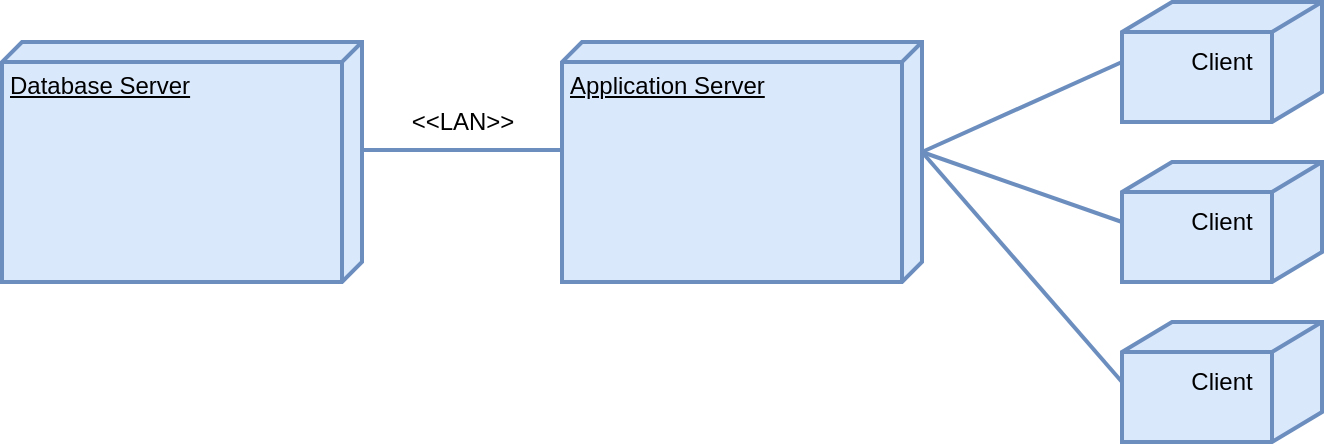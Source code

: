 <mxfile version="20.3.0" type="device"><diagram id="MNsg5C5NiEcyU-mz06tL" name="Trang-1"><mxGraphModel dx="946" dy="725" grid="1" gridSize="10" guides="1" tooltips="1" connect="1" arrows="1" fold="1" page="1" pageScale="1" pageWidth="827" pageHeight="1169" math="0" shadow="0"><root><mxCell id="0"/><mxCell id="1" parent="0"/><mxCell id="CshNaIHAoj0liqOCzXq7-1" value="Database Server" style="verticalAlign=top;align=left;spacingTop=8;spacingLeft=2;spacingRight=12;shape=cube;size=10;direction=south;fontStyle=4;html=1;fillColor=#dae8fc;strokeColor=#6c8ebf;strokeWidth=2;" vertex="1" parent="1"><mxGeometry x="80" y="200" width="180" height="120" as="geometry"/></mxCell><mxCell id="CshNaIHAoj0liqOCzXq7-2" value="Application Server" style="verticalAlign=top;align=left;spacingTop=8;spacingLeft=2;spacingRight=12;shape=cube;size=10;direction=south;fontStyle=4;html=1;fillColor=#dae8fc;strokeColor=#6c8ebf;strokeWidth=2;" vertex="1" parent="1"><mxGeometry x="360" y="200" width="180" height="120" as="geometry"/></mxCell><mxCell id="CshNaIHAoj0liqOCzXq7-3" value="" style="line;strokeWidth=2;fillColor=#dae8fc;align=left;verticalAlign=middle;spacingTop=-1;spacingLeft=3;spacingRight=3;rotatable=0;labelPosition=right;points=[];portConstraint=eastwest;strokeColor=#6c8ebf;" vertex="1" parent="1"><mxGeometry x="260" y="250" width="100" height="8" as="geometry"/></mxCell><mxCell id="CshNaIHAoj0liqOCzXq7-4" value="&amp;lt;&amp;lt;LAN&amp;gt;&amp;gt;" style="text;html=1;align=center;verticalAlign=middle;resizable=0;points=[];autosize=1;strokeWidth=2;" vertex="1" parent="1"><mxGeometry x="275" y="225" width="70" height="30" as="geometry"/></mxCell><mxCell id="CshNaIHAoj0liqOCzXq7-5" value="Client" style="html=1;outlineConnect=0;whiteSpace=wrap;fillColor=#dae8fc;shape=mxgraph.archimate3.node;strokeColor=#6c8ebf;strokeWidth=2;" vertex="1" parent="1"><mxGeometry x="640" y="180" width="100" height="60" as="geometry"/></mxCell><mxCell id="CshNaIHAoj0liqOCzXq7-6" value="Client" style="html=1;outlineConnect=0;whiteSpace=wrap;fillColor=#dae8fc;shape=mxgraph.archimate3.node;strokeColor=#6c8ebf;strokeWidth=2;" vertex="1" parent="1"><mxGeometry x="640" y="260" width="100" height="60" as="geometry"/></mxCell><mxCell id="CshNaIHAoj0liqOCzXq7-7" value="Client" style="html=1;outlineConnect=0;whiteSpace=wrap;fillColor=#dae8fc;shape=mxgraph.archimate3.node;strokeColor=#6c8ebf;strokeWidth=2;" vertex="1" parent="1"><mxGeometry x="640" y="340" width="100" height="60" as="geometry"/></mxCell><mxCell id="CshNaIHAoj0liqOCzXq7-8" value="" style="endArrow=none;html=1;rounded=0;entryX=0;entryY=0.5;entryDx=0;entryDy=0;entryPerimeter=0;exitX=0;exitY=0;exitDx=55;exitDy=0;exitPerimeter=0;strokeWidth=2;fillColor=#dae8fc;strokeColor=#6c8ebf;" edge="1" parent="1" source="CshNaIHAoj0liqOCzXq7-2" target="CshNaIHAoj0liqOCzXq7-5"><mxGeometry relative="1" as="geometry"><mxPoint x="400" y="370" as="sourcePoint"/><mxPoint x="560" y="370" as="targetPoint"/></mxGeometry></mxCell><mxCell id="CshNaIHAoj0liqOCzXq7-9" value="" style="edgeLabel;resizable=0;html=1;align=left;verticalAlign=bottom;fillColor=#66FFFF;" connectable="0" vertex="1" parent="CshNaIHAoj0liqOCzXq7-8"><mxGeometry x="-1" relative="1" as="geometry"/></mxCell><mxCell id="CshNaIHAoj0liqOCzXq7-10" value="" style="edgeLabel;resizable=0;html=1;align=right;verticalAlign=bottom;fillColor=#66FFFF;" connectable="0" vertex="1" parent="CshNaIHAoj0liqOCzXq7-8"><mxGeometry x="1" relative="1" as="geometry"/></mxCell><mxCell id="CshNaIHAoj0liqOCzXq7-11" value="" style="endArrow=none;html=1;rounded=0;entryX=0;entryY=0.5;entryDx=0;entryDy=0;entryPerimeter=0;exitX=0;exitY=0;exitDx=55;exitDy=0;exitPerimeter=0;strokeWidth=2;fillColor=#dae8fc;strokeColor=#6c8ebf;" edge="1" parent="1" source="CshNaIHAoj0liqOCzXq7-2" target="CshNaIHAoj0liqOCzXq7-6"><mxGeometry relative="1" as="geometry"><mxPoint x="550" y="265" as="sourcePoint"/><mxPoint x="650" y="220" as="targetPoint"/></mxGeometry></mxCell><mxCell id="CshNaIHAoj0liqOCzXq7-12" value="" style="edgeLabel;resizable=0;html=1;align=left;verticalAlign=bottom;fillColor=#66FFFF;" connectable="0" vertex="1" parent="CshNaIHAoj0liqOCzXq7-11"><mxGeometry x="-1" relative="1" as="geometry"/></mxCell><mxCell id="CshNaIHAoj0liqOCzXq7-13" value="" style="edgeLabel;resizable=0;html=1;align=right;verticalAlign=bottom;fillColor=#66FFFF;" connectable="0" vertex="1" parent="CshNaIHAoj0liqOCzXq7-11"><mxGeometry x="1" relative="1" as="geometry"/></mxCell><mxCell id="CshNaIHAoj0liqOCzXq7-14" value="" style="endArrow=none;html=1;rounded=0;entryX=0;entryY=0.5;entryDx=0;entryDy=0;entryPerimeter=0;exitX=0;exitY=0;exitDx=55;exitDy=0;exitPerimeter=0;strokeWidth=2;fillColor=#dae8fc;strokeColor=#6c8ebf;" edge="1" parent="1" source="CshNaIHAoj0liqOCzXq7-2" target="CshNaIHAoj0liqOCzXq7-7"><mxGeometry relative="1" as="geometry"><mxPoint x="560" y="275" as="sourcePoint"/><mxPoint x="660" y="230" as="targetPoint"/></mxGeometry></mxCell><mxCell id="CshNaIHAoj0liqOCzXq7-15" value="" style="edgeLabel;resizable=0;html=1;align=left;verticalAlign=bottom;fillColor=#66FFFF;" connectable="0" vertex="1" parent="CshNaIHAoj0liqOCzXq7-14"><mxGeometry x="-1" relative="1" as="geometry"/></mxCell><mxCell id="CshNaIHAoj0liqOCzXq7-16" value="" style="edgeLabel;resizable=0;html=1;align=right;verticalAlign=bottom;fillColor=#66FFFF;" connectable="0" vertex="1" parent="CshNaIHAoj0liqOCzXq7-14"><mxGeometry x="1" relative="1" as="geometry"/></mxCell></root></mxGraphModel></diagram></mxfile>